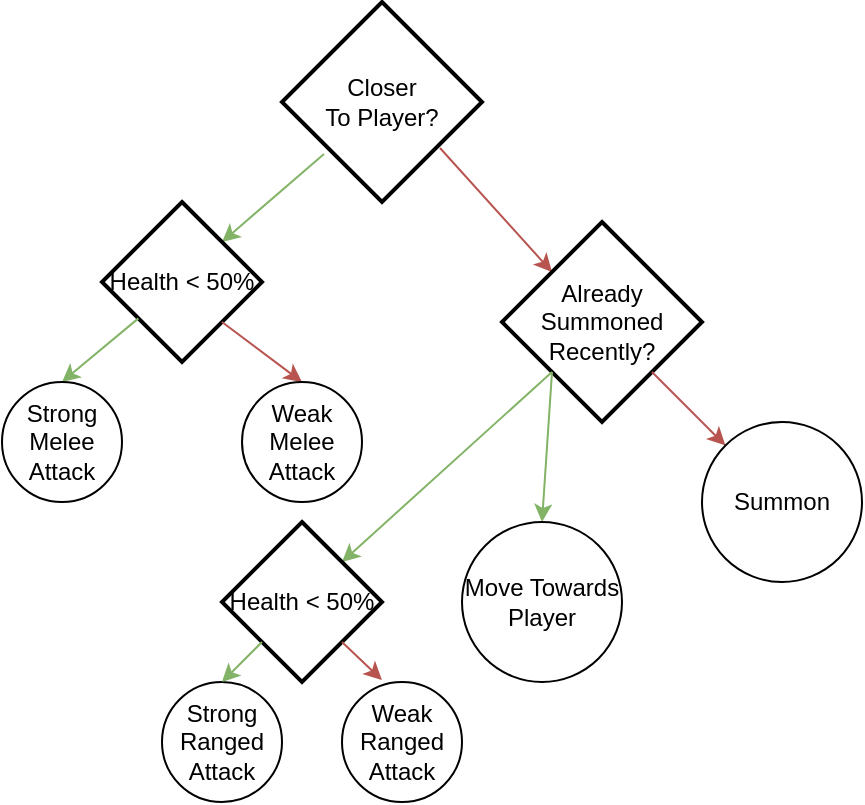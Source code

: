 <mxfile version="20.1.2" type="device"><diagram id="ag7lDd947U4_Jd6tETHC" name="Page-1"><mxGraphModel dx="937" dy="717" grid="1" gridSize="10" guides="1" tooltips="1" connect="1" arrows="1" fold="1" page="1" pageScale="1" pageWidth="850" pageHeight="1100" math="0" shadow="0"><root><mxCell id="0"/><mxCell id="1" parent="0"/><mxCell id="Ogx8TRTLoErXWJsMQoKA-1" value="Closer &lt;br&gt;To Player?" style="strokeWidth=2;html=1;shape=mxgraph.flowchart.decision;whiteSpace=wrap;" parent="1" vertex="1"><mxGeometry x="310" y="210" width="100" height="100" as="geometry"/></mxCell><mxCell id="Ogx8TRTLoErXWJsMQoKA-2" value="" style="endArrow=classic;html=1;rounded=0;exitX=0.21;exitY=0.76;exitDx=0;exitDy=0;exitPerimeter=0;fillColor=#d5e8d4;strokeColor=#82b366;entryX=1;entryY=0;entryDx=0;entryDy=0;" parent="1" source="Ogx8TRTLoErXWJsMQoKA-1" target="Ogx8TRTLoErXWJsMQoKA-17" edge="1"><mxGeometry width="50" height="50" relative="1" as="geometry"><mxPoint x="300" y="400" as="sourcePoint"/><mxPoint x="260" y="330" as="targetPoint"/></mxGeometry></mxCell><mxCell id="Ogx8TRTLoErXWJsMQoKA-3" value="" style="endArrow=classic;html=1;rounded=0;exitX=0.79;exitY=0.73;exitDx=0;exitDy=0;exitPerimeter=0;fillColor=#f8cecc;strokeColor=#b85450;entryX=0;entryY=0;entryDx=0;entryDy=0;" parent="1" source="Ogx8TRTLoErXWJsMQoKA-1" target="Ogx8TRTLoErXWJsMQoKA-8" edge="1"><mxGeometry width="50" height="50" relative="1" as="geometry"><mxPoint x="441" y="310" as="sourcePoint"/><mxPoint x="440" y="330" as="targetPoint"/></mxGeometry></mxCell><mxCell id="Ogx8TRTLoErXWJsMQoKA-8" value="Already Summoned Recently?" style="rhombus;whiteSpace=wrap;html=1;strokeWidth=2;" parent="1" vertex="1"><mxGeometry x="420" y="320" width="100" height="100" as="geometry"/></mxCell><mxCell id="Ogx8TRTLoErXWJsMQoKA-9" value="" style="endArrow=classic;html=1;rounded=0;exitX=0;exitY=1;exitDx=0;exitDy=0;fillColor=#d5e8d4;strokeColor=#82b366;entryX=1;entryY=0;entryDx=0;entryDy=0;" parent="1" source="Ogx8TRTLoErXWJsMQoKA-8" target="Ogx8TRTLoErXWJsMQoKA-19" edge="1"><mxGeometry width="50" height="50" relative="1" as="geometry"><mxPoint x="440.97" y="410" as="sourcePoint"/><mxPoint x="335" y="470" as="targetPoint"/></mxGeometry></mxCell><mxCell id="Ogx8TRTLoErXWJsMQoKA-10" value="" style="endArrow=classic;html=1;rounded=0;exitX=1;exitY=1;exitDx=0;exitDy=0;fillColor=#f8cecc;strokeColor=#b85450;entryX=0;entryY=0;entryDx=0;entryDy=0;" parent="1" source="Ogx8TRTLoErXWJsMQoKA-8" target="Ogx8TRTLoErXWJsMQoKA-11" edge="1"><mxGeometry width="50" height="50" relative="1" as="geometry"><mxPoint x="510" y="410" as="sourcePoint"/><mxPoint x="530" y="430" as="targetPoint"/></mxGeometry></mxCell><mxCell id="Ogx8TRTLoErXWJsMQoKA-11" value="Summon" style="ellipse;whiteSpace=wrap;html=1;" parent="1" vertex="1"><mxGeometry x="520" y="420" width="80" height="80" as="geometry"/></mxCell><mxCell id="Ogx8TRTLoErXWJsMQoKA-12" value="" style="endArrow=classic;html=1;rounded=0;fillColor=#d5e8d4;strokeColor=#82b366;exitX=0;exitY=1;exitDx=0;exitDy=0;entryX=0.5;entryY=0;entryDx=0;entryDy=0;" parent="1" source="Ogx8TRTLoErXWJsMQoKA-8" target="Ogx8TRTLoErXWJsMQoKA-14" edge="1"><mxGeometry width="50" height="50" relative="1" as="geometry"><mxPoint x="440" y="400" as="sourcePoint"/><mxPoint x="430" y="470" as="targetPoint"/></mxGeometry></mxCell><mxCell id="Ogx8TRTLoErXWJsMQoKA-14" value="Move Towards Player" style="ellipse;whiteSpace=wrap;html=1;" parent="1" vertex="1"><mxGeometry x="400" y="470" width="80" height="80" as="geometry"/></mxCell><mxCell id="Ogx8TRTLoErXWJsMQoKA-17" value="Health &amp;lt; 50%" style="rhombus;whiteSpace=wrap;html=1;strokeWidth=2;" parent="1" vertex="1"><mxGeometry x="220" y="310" width="80" height="80" as="geometry"/></mxCell><mxCell id="Ogx8TRTLoErXWJsMQoKA-19" value="Health &amp;lt; 50%" style="rhombus;whiteSpace=wrap;html=1;strokeWidth=2;" parent="1" vertex="1"><mxGeometry x="280" y="470" width="80" height="80" as="geometry"/></mxCell><mxCell id="Ogx8TRTLoErXWJsMQoKA-20" value="" style="endArrow=classic;html=1;rounded=0;fillColor=#d5e8d4;strokeColor=#82b366;entryX=0.5;entryY=0;entryDx=0;entryDy=0;" parent="1" source="Ogx8TRTLoErXWJsMQoKA-17" target="Ogx8TRTLoErXWJsMQoKA-23" edge="1"><mxGeometry width="50" height="50" relative="1" as="geometry"><mxPoint x="150" y="450" as="sourcePoint"/><mxPoint x="210" y="400" as="targetPoint"/></mxGeometry></mxCell><mxCell id="Ogx8TRTLoErXWJsMQoKA-21" value="" style="endArrow=classic;html=1;rounded=0;exitX=1;exitY=1;exitDx=0;exitDy=0;fillColor=#f8cecc;strokeColor=#b85450;entryX=0.5;entryY=0;entryDx=0;entryDy=0;" parent="1" source="Ogx8TRTLoErXWJsMQoKA-17" target="Ogx8TRTLoErXWJsMQoKA-22" edge="1"><mxGeometry width="50" height="50" relative="1" as="geometry"><mxPoint x="340" y="380" as="sourcePoint"/><mxPoint x="300" y="400" as="targetPoint"/></mxGeometry></mxCell><mxCell id="Ogx8TRTLoErXWJsMQoKA-22" value="Weak&lt;br&gt;Melee Attack" style="ellipse;whiteSpace=wrap;html=1;" parent="1" vertex="1"><mxGeometry x="290" y="400" width="60" height="60" as="geometry"/></mxCell><mxCell id="Ogx8TRTLoErXWJsMQoKA-23" value="Strong&lt;br&gt;Melee&lt;br&gt;Attack" style="ellipse;whiteSpace=wrap;html=1;" parent="1" vertex="1"><mxGeometry x="170" y="400" width="60" height="60" as="geometry"/></mxCell><mxCell id="Ogx8TRTLoErXWJsMQoKA-24" value="Strong&lt;br&gt;Ranged&lt;br&gt;Attack" style="ellipse;whiteSpace=wrap;html=1;" parent="1" vertex="1"><mxGeometry x="250" y="550" width="60" height="60" as="geometry"/></mxCell><mxCell id="Ogx8TRTLoErXWJsMQoKA-26" value="Weak&lt;br&gt;Ranged Attack" style="ellipse;whiteSpace=wrap;html=1;" parent="1" vertex="1"><mxGeometry x="340" y="550" width="60" height="60" as="geometry"/></mxCell><mxCell id="Ogx8TRTLoErXWJsMQoKA-28" value="" style="endArrow=classic;html=1;rounded=0;fillColor=#d5e8d4;strokeColor=#82b366;entryX=0.5;entryY=0;entryDx=0;entryDy=0;exitX=0;exitY=1;exitDx=0;exitDy=0;" parent="1" source="Ogx8TRTLoErXWJsMQoKA-19" target="Ogx8TRTLoErXWJsMQoKA-24" edge="1"><mxGeometry width="50" height="50" relative="1" as="geometry"><mxPoint x="248.182" y="520.002" as="sourcePoint"/><mxPoint x="210" y="551.82" as="targetPoint"/></mxGeometry></mxCell><mxCell id="Ogx8TRTLoErXWJsMQoKA-29" value="" style="endArrow=classic;html=1;rounded=0;exitX=1;exitY=1;exitDx=0;exitDy=0;fillColor=#f8cecc;strokeColor=#b85450;entryX=0.333;entryY=-0.017;entryDx=0;entryDy=0;entryPerimeter=0;" parent="1" source="Ogx8TRTLoErXWJsMQoKA-19" target="Ogx8TRTLoErXWJsMQoKA-26" edge="1"><mxGeometry width="50" height="50" relative="1" as="geometry"><mxPoint x="375" y="530" as="sourcePoint"/><mxPoint x="415" y="560" as="targetPoint"/></mxGeometry></mxCell></root></mxGraphModel></diagram></mxfile>